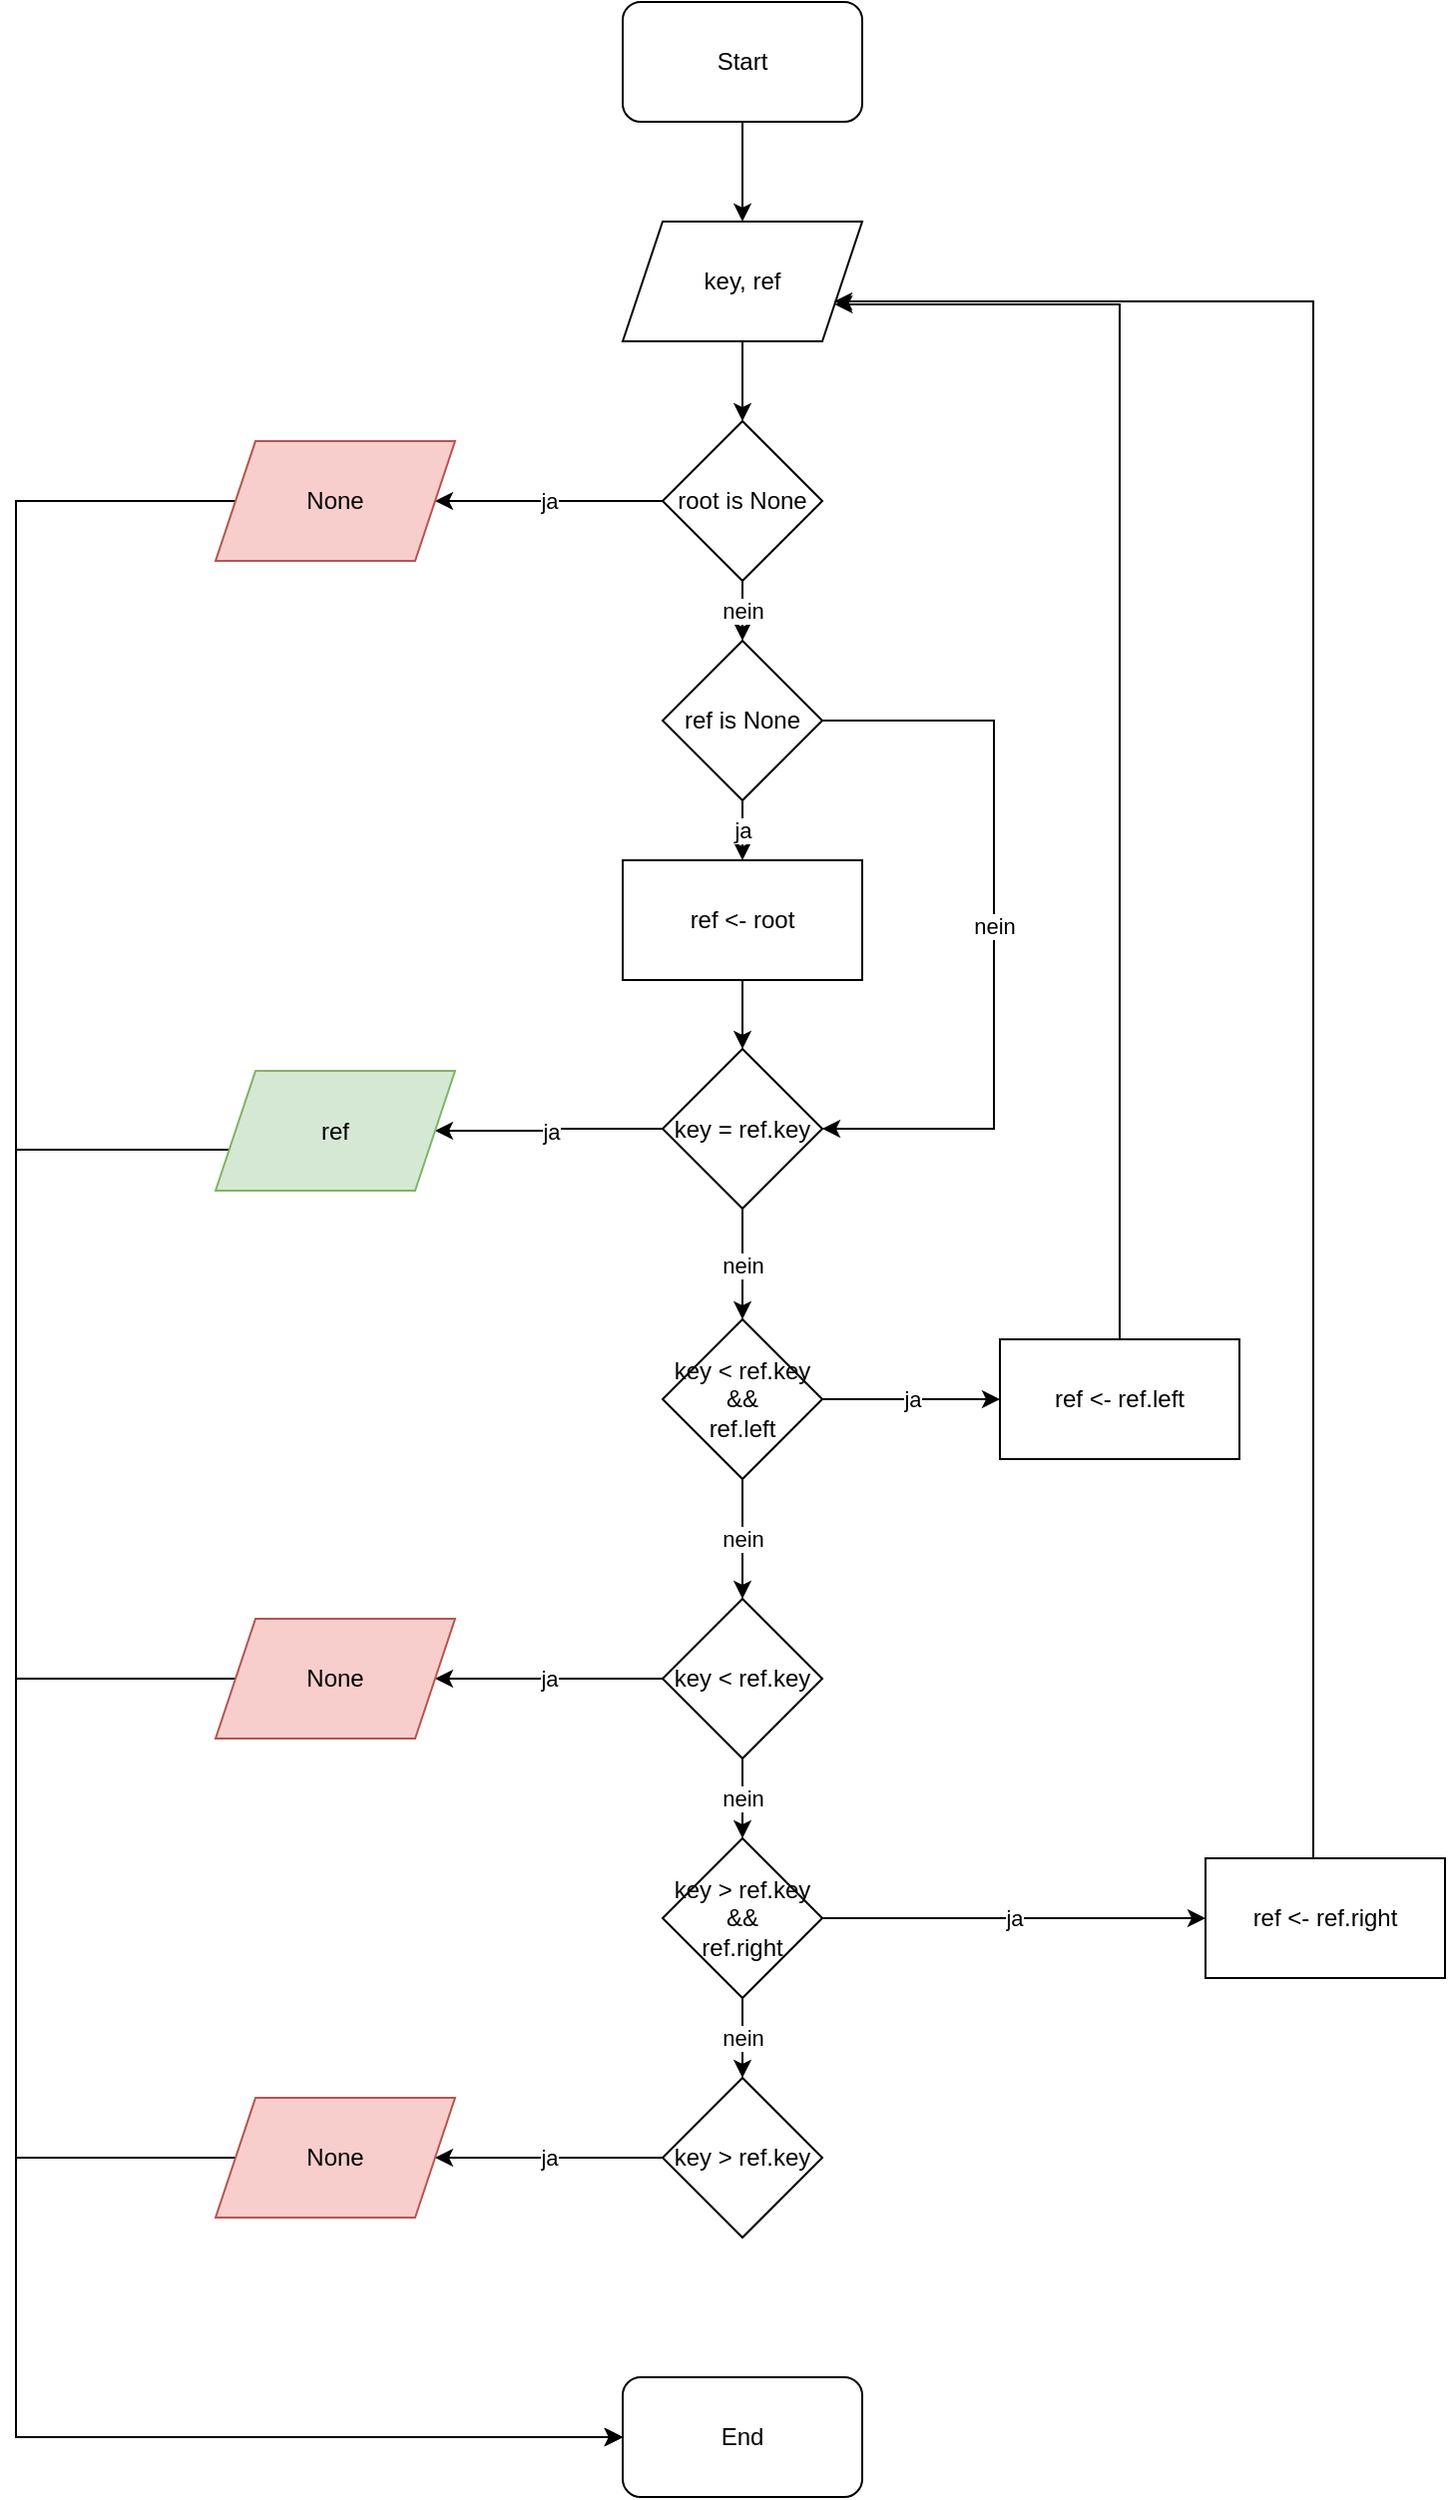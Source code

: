 <mxfile version="24.4.8" type="device">
  <diagram name="Seite-1" id="qxTDUBQqvfLrpLwL5op7">
    <mxGraphModel dx="1985" dy="1513" grid="1" gridSize="10" guides="1" tooltips="1" connect="1" arrows="1" fold="1" page="1" pageScale="1" pageWidth="1169" pageHeight="1654" math="0" shadow="0">
      <root>
        <mxCell id="0" />
        <mxCell id="1" parent="0" />
        <mxCell id="1VTo05axz3AoCpL0bF18-4" style="edgeStyle=orthogonalEdgeStyle;rounded=0;orthogonalLoop=1;jettySize=auto;html=1;exitX=0.5;exitY=1;exitDx=0;exitDy=0;entryX=0.5;entryY=0;entryDx=0;entryDy=0;" edge="1" parent="1" source="1VTo05axz3AoCpL0bF18-1" target="1VTo05axz3AoCpL0bF18-2">
          <mxGeometry relative="1" as="geometry" />
        </mxCell>
        <mxCell id="1VTo05axz3AoCpL0bF18-1" value="Start" style="rounded=1;whiteSpace=wrap;html=1;" vertex="1" parent="1">
          <mxGeometry x="354" y="60" width="120" height="60" as="geometry" />
        </mxCell>
        <mxCell id="1VTo05axz3AoCpL0bF18-5" style="edgeStyle=orthogonalEdgeStyle;rounded=0;orthogonalLoop=1;jettySize=auto;html=1;exitX=0.5;exitY=1;exitDx=0;exitDy=0;entryX=0.5;entryY=0;entryDx=0;entryDy=0;" edge="1" parent="1" source="1VTo05axz3AoCpL0bF18-2" target="1VTo05axz3AoCpL0bF18-3">
          <mxGeometry relative="1" as="geometry" />
        </mxCell>
        <mxCell id="1VTo05axz3AoCpL0bF18-2" value="key, ref" style="shape=parallelogram;perimeter=parallelogramPerimeter;whiteSpace=wrap;html=1;fixedSize=1;" vertex="1" parent="1">
          <mxGeometry x="354" y="170" width="120" height="60" as="geometry" />
        </mxCell>
        <mxCell id="1VTo05axz3AoCpL0bF18-7" value="ja" style="edgeStyle=orthogonalEdgeStyle;rounded=0;orthogonalLoop=1;jettySize=auto;html=1;exitX=0;exitY=0.5;exitDx=0;exitDy=0;" edge="1" parent="1" source="1VTo05axz3AoCpL0bF18-3" target="1VTo05axz3AoCpL0bF18-6">
          <mxGeometry relative="1" as="geometry" />
        </mxCell>
        <mxCell id="1VTo05axz3AoCpL0bF18-10" value="nein" style="edgeStyle=orthogonalEdgeStyle;rounded=0;orthogonalLoop=1;jettySize=auto;html=1;exitX=0.5;exitY=1;exitDx=0;exitDy=0;entryX=0.5;entryY=0;entryDx=0;entryDy=0;" edge="1" parent="1" source="1VTo05axz3AoCpL0bF18-3" target="1VTo05axz3AoCpL0bF18-8">
          <mxGeometry relative="1" as="geometry" />
        </mxCell>
        <mxCell id="1VTo05axz3AoCpL0bF18-3" value="root is None" style="rhombus;whiteSpace=wrap;html=1;" vertex="1" parent="1">
          <mxGeometry x="374" y="270" width="80" height="80" as="geometry" />
        </mxCell>
        <mxCell id="1VTo05axz3AoCpL0bF18-40" style="edgeStyle=orthogonalEdgeStyle;rounded=0;orthogonalLoop=1;jettySize=auto;html=1;exitX=0;exitY=0.5;exitDx=0;exitDy=0;entryX=0;entryY=0.5;entryDx=0;entryDy=0;" edge="1" parent="1" source="1VTo05axz3AoCpL0bF18-6" target="1VTo05axz3AoCpL0bF18-39">
          <mxGeometry relative="1" as="geometry">
            <Array as="points">
              <mxPoint x="50" y="310" />
              <mxPoint x="50" y="1280" />
            </Array>
          </mxGeometry>
        </mxCell>
        <mxCell id="1VTo05axz3AoCpL0bF18-6" value="None" style="shape=parallelogram;perimeter=parallelogramPerimeter;whiteSpace=wrap;html=1;fixedSize=1;fillColor=#f8cecc;strokeColor=#b85450;" vertex="1" parent="1">
          <mxGeometry x="150" y="280" width="120" height="60" as="geometry" />
        </mxCell>
        <mxCell id="1VTo05axz3AoCpL0bF18-11" value="ja" style="edgeStyle=orthogonalEdgeStyle;rounded=0;orthogonalLoop=1;jettySize=auto;html=1;exitX=0.5;exitY=1;exitDx=0;exitDy=0;entryX=0.5;entryY=0;entryDx=0;entryDy=0;" edge="1" parent="1" source="1VTo05axz3AoCpL0bF18-8" target="1VTo05axz3AoCpL0bF18-9">
          <mxGeometry relative="1" as="geometry" />
        </mxCell>
        <mxCell id="1VTo05axz3AoCpL0bF18-47" value="nein" style="edgeStyle=orthogonalEdgeStyle;rounded=0;orthogonalLoop=1;jettySize=auto;html=1;exitX=1;exitY=0.5;exitDx=0;exitDy=0;entryX=1;entryY=0.5;entryDx=0;entryDy=0;" edge="1" parent="1" source="1VTo05axz3AoCpL0bF18-8" target="1VTo05axz3AoCpL0bF18-12">
          <mxGeometry relative="1" as="geometry">
            <Array as="points">
              <mxPoint x="540" y="420" />
              <mxPoint x="540" y="625" />
            </Array>
          </mxGeometry>
        </mxCell>
        <mxCell id="1VTo05axz3AoCpL0bF18-8" value="ref is None" style="rhombus;whiteSpace=wrap;html=1;" vertex="1" parent="1">
          <mxGeometry x="374" y="380" width="80" height="80" as="geometry" />
        </mxCell>
        <mxCell id="1VTo05axz3AoCpL0bF18-45" style="edgeStyle=orthogonalEdgeStyle;rounded=0;orthogonalLoop=1;jettySize=auto;html=1;exitX=0.5;exitY=1;exitDx=0;exitDy=0;entryX=0.5;entryY=0;entryDx=0;entryDy=0;" edge="1" parent="1" source="1VTo05axz3AoCpL0bF18-9" target="1VTo05axz3AoCpL0bF18-12">
          <mxGeometry relative="1" as="geometry" />
        </mxCell>
        <mxCell id="1VTo05axz3AoCpL0bF18-9" value="ref &amp;lt;- root" style="rounded=0;whiteSpace=wrap;html=1;" vertex="1" parent="1">
          <mxGeometry x="354" y="490" width="120" height="60" as="geometry" />
        </mxCell>
        <mxCell id="1VTo05axz3AoCpL0bF18-18" value="nein" style="edgeStyle=orthogonalEdgeStyle;rounded=0;orthogonalLoop=1;jettySize=auto;html=1;exitX=0.5;exitY=1;exitDx=0;exitDy=0;entryX=0.5;entryY=0;entryDx=0;entryDy=0;" edge="1" parent="1" source="1VTo05axz3AoCpL0bF18-12" target="1VTo05axz3AoCpL0bF18-17">
          <mxGeometry relative="1" as="geometry" />
        </mxCell>
        <mxCell id="1VTo05axz3AoCpL0bF18-46" value="ja" style="edgeStyle=orthogonalEdgeStyle;rounded=0;orthogonalLoop=1;jettySize=auto;html=1;exitX=0;exitY=0.5;exitDx=0;exitDy=0;entryX=1;entryY=0.5;entryDx=0;entryDy=0;" edge="1" parent="1" source="1VTo05axz3AoCpL0bF18-12" target="1VTo05axz3AoCpL0bF18-15">
          <mxGeometry relative="1" as="geometry" />
        </mxCell>
        <mxCell id="1VTo05axz3AoCpL0bF18-12" value="key = ref.key" style="rhombus;whiteSpace=wrap;html=1;" vertex="1" parent="1">
          <mxGeometry x="374" y="584.5" width="80" height="80" as="geometry" />
        </mxCell>
        <mxCell id="1VTo05axz3AoCpL0bF18-41" style="edgeStyle=orthogonalEdgeStyle;rounded=0;orthogonalLoop=1;jettySize=auto;html=1;exitX=0;exitY=0.5;exitDx=0;exitDy=0;entryX=0;entryY=0.5;entryDx=0;entryDy=0;" edge="1" parent="1" source="1VTo05axz3AoCpL0bF18-15" target="1VTo05axz3AoCpL0bF18-39">
          <mxGeometry relative="1" as="geometry">
            <Array as="points">
              <mxPoint x="50" y="635" />
              <mxPoint x="50" y="1280" />
            </Array>
          </mxGeometry>
        </mxCell>
        <mxCell id="1VTo05axz3AoCpL0bF18-15" value="ref" style="shape=parallelogram;perimeter=parallelogramPerimeter;whiteSpace=wrap;html=1;fixedSize=1;fillColor=#d5e8d4;strokeColor=#82b366;" vertex="1" parent="1">
          <mxGeometry x="150" y="595.5" width="120" height="60" as="geometry" />
        </mxCell>
        <mxCell id="1VTo05axz3AoCpL0bF18-24" value="ja" style="edgeStyle=orthogonalEdgeStyle;rounded=0;orthogonalLoop=1;jettySize=auto;html=1;exitX=1;exitY=0.5;exitDx=0;exitDy=0;entryX=0;entryY=0.5;entryDx=0;entryDy=0;" edge="1" parent="1" source="1VTo05axz3AoCpL0bF18-17" target="1VTo05axz3AoCpL0bF18-23">
          <mxGeometry relative="1" as="geometry" />
        </mxCell>
        <mxCell id="1VTo05axz3AoCpL0bF18-27" value="nein" style="edgeStyle=orthogonalEdgeStyle;rounded=0;orthogonalLoop=1;jettySize=auto;html=1;exitX=0.5;exitY=1;exitDx=0;exitDy=0;entryX=0.5;entryY=0;entryDx=0;entryDy=0;" edge="1" parent="1" source="1VTo05axz3AoCpL0bF18-17" target="1VTo05axz3AoCpL0bF18-26">
          <mxGeometry relative="1" as="geometry" />
        </mxCell>
        <mxCell id="1VTo05axz3AoCpL0bF18-17" value="key &amp;lt; ref.key&lt;div&gt;&amp;amp;&amp;amp;&lt;/div&gt;&lt;div&gt;ref.left&lt;/div&gt;" style="rhombus;whiteSpace=wrap;html=1;" vertex="1" parent="1">
          <mxGeometry x="374" y="720" width="80" height="80" as="geometry" />
        </mxCell>
        <mxCell id="1VTo05axz3AoCpL0bF18-25" style="edgeStyle=orthogonalEdgeStyle;rounded=0;orthogonalLoop=1;jettySize=auto;html=1;exitX=0.5;exitY=0;exitDx=0;exitDy=0;entryX=1;entryY=0.75;entryDx=0;entryDy=0;" edge="1" parent="1" source="1VTo05axz3AoCpL0bF18-23" target="1VTo05axz3AoCpL0bF18-2">
          <mxGeometry relative="1" as="geometry">
            <Array as="points">
              <mxPoint x="603" y="211" />
            </Array>
          </mxGeometry>
        </mxCell>
        <mxCell id="1VTo05axz3AoCpL0bF18-23" value="ref &amp;lt;- ref.left" style="rounded=0;whiteSpace=wrap;html=1;" vertex="1" parent="1">
          <mxGeometry x="543" y="730" width="120" height="60" as="geometry" />
        </mxCell>
        <mxCell id="1VTo05axz3AoCpL0bF18-29" value="ja" style="edgeStyle=orthogonalEdgeStyle;rounded=0;orthogonalLoop=1;jettySize=auto;html=1;exitX=0;exitY=0.5;exitDx=0;exitDy=0;entryX=1;entryY=0.5;entryDx=0;entryDy=0;" edge="1" parent="1" source="1VTo05axz3AoCpL0bF18-26" target="1VTo05axz3AoCpL0bF18-28">
          <mxGeometry relative="1" as="geometry" />
        </mxCell>
        <mxCell id="1VTo05axz3AoCpL0bF18-31" value="nein" style="edgeStyle=orthogonalEdgeStyle;rounded=0;orthogonalLoop=1;jettySize=auto;html=1;exitX=0.5;exitY=1;exitDx=0;exitDy=0;entryX=0.5;entryY=0;entryDx=0;entryDy=0;" edge="1" parent="1" source="1VTo05axz3AoCpL0bF18-26" target="1VTo05axz3AoCpL0bF18-30">
          <mxGeometry relative="1" as="geometry" />
        </mxCell>
        <mxCell id="1VTo05axz3AoCpL0bF18-26" value="key &amp;lt; ref.key" style="rhombus;whiteSpace=wrap;html=1;" vertex="1" parent="1">
          <mxGeometry x="374" y="860" width="80" height="80" as="geometry" />
        </mxCell>
        <mxCell id="1VTo05axz3AoCpL0bF18-42" style="edgeStyle=orthogonalEdgeStyle;rounded=0;orthogonalLoop=1;jettySize=auto;html=1;exitX=0;exitY=0.5;exitDx=0;exitDy=0;entryX=0;entryY=0.5;entryDx=0;entryDy=0;" edge="1" parent="1" source="1VTo05axz3AoCpL0bF18-28" target="1VTo05axz3AoCpL0bF18-39">
          <mxGeometry relative="1" as="geometry">
            <Array as="points">
              <mxPoint x="50" y="900" />
              <mxPoint x="50" y="1280" />
            </Array>
          </mxGeometry>
        </mxCell>
        <mxCell id="1VTo05axz3AoCpL0bF18-28" value="None" style="shape=parallelogram;perimeter=parallelogramPerimeter;whiteSpace=wrap;html=1;fixedSize=1;fillColor=#f8cecc;strokeColor=#b85450;" vertex="1" parent="1">
          <mxGeometry x="150" y="870" width="120" height="60" as="geometry" />
        </mxCell>
        <mxCell id="1VTo05axz3AoCpL0bF18-33" value="ja" style="edgeStyle=orthogonalEdgeStyle;rounded=0;orthogonalLoop=1;jettySize=auto;html=1;exitX=1;exitY=0.5;exitDx=0;exitDy=0;entryX=0;entryY=0.5;entryDx=0;entryDy=0;" edge="1" parent="1" source="1VTo05axz3AoCpL0bF18-30" target="1VTo05axz3AoCpL0bF18-32">
          <mxGeometry relative="1" as="geometry" />
        </mxCell>
        <mxCell id="1VTo05axz3AoCpL0bF18-38" value="nein" style="edgeStyle=orthogonalEdgeStyle;rounded=0;orthogonalLoop=1;jettySize=auto;html=1;exitX=0.5;exitY=1;exitDx=0;exitDy=0;entryX=0.5;entryY=0;entryDx=0;entryDy=0;" edge="1" parent="1" source="1VTo05axz3AoCpL0bF18-30" target="1VTo05axz3AoCpL0bF18-35">
          <mxGeometry relative="1" as="geometry" />
        </mxCell>
        <mxCell id="1VTo05axz3AoCpL0bF18-30" value="key &amp;gt; ref.key&lt;div&gt;&amp;amp;&amp;amp;&lt;/div&gt;&lt;div&gt;ref.right&lt;/div&gt;" style="rhombus;whiteSpace=wrap;html=1;" vertex="1" parent="1">
          <mxGeometry x="374" y="980" width="80" height="80" as="geometry" />
        </mxCell>
        <mxCell id="1VTo05axz3AoCpL0bF18-34" style="edgeStyle=orthogonalEdgeStyle;rounded=0;orthogonalLoop=1;jettySize=auto;html=1;exitX=0.5;exitY=0;exitDx=0;exitDy=0;" edge="1" parent="1" source="1VTo05axz3AoCpL0bF18-32">
          <mxGeometry relative="1" as="geometry">
            <mxPoint x="460" y="210" as="targetPoint" />
            <Array as="points">
              <mxPoint x="700" y="990" />
              <mxPoint x="700" y="210" />
            </Array>
          </mxGeometry>
        </mxCell>
        <mxCell id="1VTo05axz3AoCpL0bF18-32" value="ref &amp;lt;- ref.right" style="rounded=0;whiteSpace=wrap;html=1;" vertex="1" parent="1">
          <mxGeometry x="646" y="990" width="120" height="60" as="geometry" />
        </mxCell>
        <mxCell id="1VTo05axz3AoCpL0bF18-37" value="ja" style="edgeStyle=orthogonalEdgeStyle;rounded=0;orthogonalLoop=1;jettySize=auto;html=1;exitX=0;exitY=0.5;exitDx=0;exitDy=0;entryX=1;entryY=0.5;entryDx=0;entryDy=0;" edge="1" parent="1" source="1VTo05axz3AoCpL0bF18-35" target="1VTo05axz3AoCpL0bF18-36">
          <mxGeometry relative="1" as="geometry">
            <Array as="points">
              <mxPoint x="300" y="1140" />
              <mxPoint x="300" y="1140" />
            </Array>
          </mxGeometry>
        </mxCell>
        <mxCell id="1VTo05axz3AoCpL0bF18-35" value="key &amp;gt; ref.key" style="rhombus;whiteSpace=wrap;html=1;" vertex="1" parent="1">
          <mxGeometry x="374" y="1100" width="80" height="80" as="geometry" />
        </mxCell>
        <mxCell id="1VTo05axz3AoCpL0bF18-43" style="edgeStyle=orthogonalEdgeStyle;rounded=0;orthogonalLoop=1;jettySize=auto;html=1;exitX=0;exitY=0.5;exitDx=0;exitDy=0;entryX=0;entryY=0.5;entryDx=0;entryDy=0;" edge="1" parent="1" source="1VTo05axz3AoCpL0bF18-36" target="1VTo05axz3AoCpL0bF18-39">
          <mxGeometry relative="1" as="geometry">
            <Array as="points">
              <mxPoint x="50" y="1140" />
              <mxPoint x="50" y="1280" />
            </Array>
          </mxGeometry>
        </mxCell>
        <mxCell id="1VTo05axz3AoCpL0bF18-36" value="None" style="shape=parallelogram;perimeter=parallelogramPerimeter;whiteSpace=wrap;html=1;fixedSize=1;fillColor=#f8cecc;strokeColor=#b85450;" vertex="1" parent="1">
          <mxGeometry x="150" y="1110" width="120" height="60" as="geometry" />
        </mxCell>
        <mxCell id="1VTo05axz3AoCpL0bF18-39" value="End" style="rounded=1;whiteSpace=wrap;html=1;" vertex="1" parent="1">
          <mxGeometry x="354" y="1250" width="120" height="60" as="geometry" />
        </mxCell>
      </root>
    </mxGraphModel>
  </diagram>
</mxfile>
